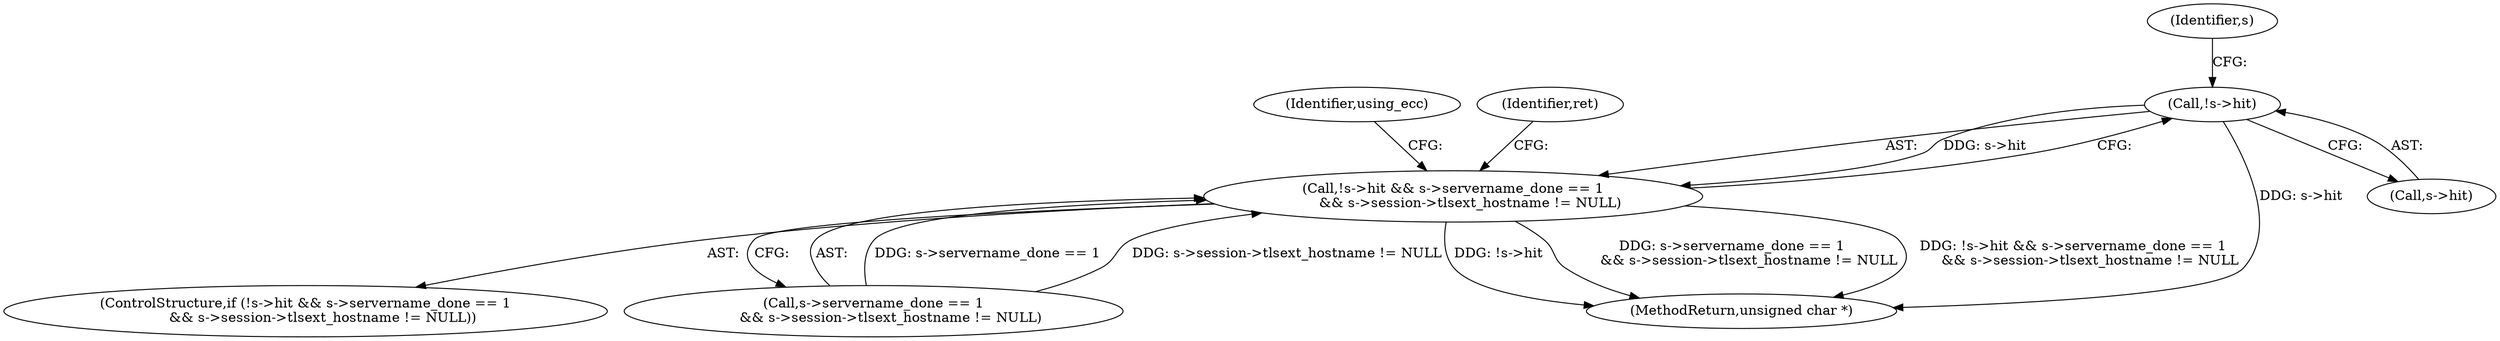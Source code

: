 digraph "0_openssl_4ad93618d26a3ea23d36ad5498ff4f59eff3a4d2_6@pointer" {
"1000259" [label="(Call,!s->hit)"];
"1000258" [label="(Call,!s->hit && s->servername_done == 1\n        && s->session->tlsext_hostname != NULL)"];
"1000291" [label="(Identifier,using_ecc)"];
"1000257" [label="(ControlStructure,if (!s->hit && s->servername_done == 1\n        && s->session->tlsext_hostname != NULL))"];
"1000266" [label="(Identifier,s)"];
"1000263" [label="(Call,s->servername_done == 1\n        && s->session->tlsext_hostname != NULL)"];
"1000279" [label="(Identifier,ret)"];
"1000258" [label="(Call,!s->hit && s->servername_done == 1\n        && s->session->tlsext_hostname != NULL)"];
"1000259" [label="(Call,!s->hit)"];
"1000800" [label="(MethodReturn,unsigned char *)"];
"1000260" [label="(Call,s->hit)"];
"1000259" -> "1000258"  [label="AST: "];
"1000259" -> "1000260"  [label="CFG: "];
"1000260" -> "1000259"  [label="AST: "];
"1000266" -> "1000259"  [label="CFG: "];
"1000258" -> "1000259"  [label="CFG: "];
"1000259" -> "1000800"  [label="DDG: s->hit"];
"1000259" -> "1000258"  [label="DDG: s->hit"];
"1000258" -> "1000257"  [label="AST: "];
"1000258" -> "1000263"  [label="CFG: "];
"1000263" -> "1000258"  [label="AST: "];
"1000279" -> "1000258"  [label="CFG: "];
"1000291" -> "1000258"  [label="CFG: "];
"1000258" -> "1000800"  [label="DDG: !s->hit"];
"1000258" -> "1000800"  [label="DDG: s->servername_done == 1\n        && s->session->tlsext_hostname != NULL"];
"1000258" -> "1000800"  [label="DDG: !s->hit && s->servername_done == 1\n        && s->session->tlsext_hostname != NULL"];
"1000263" -> "1000258"  [label="DDG: s->servername_done == 1"];
"1000263" -> "1000258"  [label="DDG: s->session->tlsext_hostname != NULL"];
}
